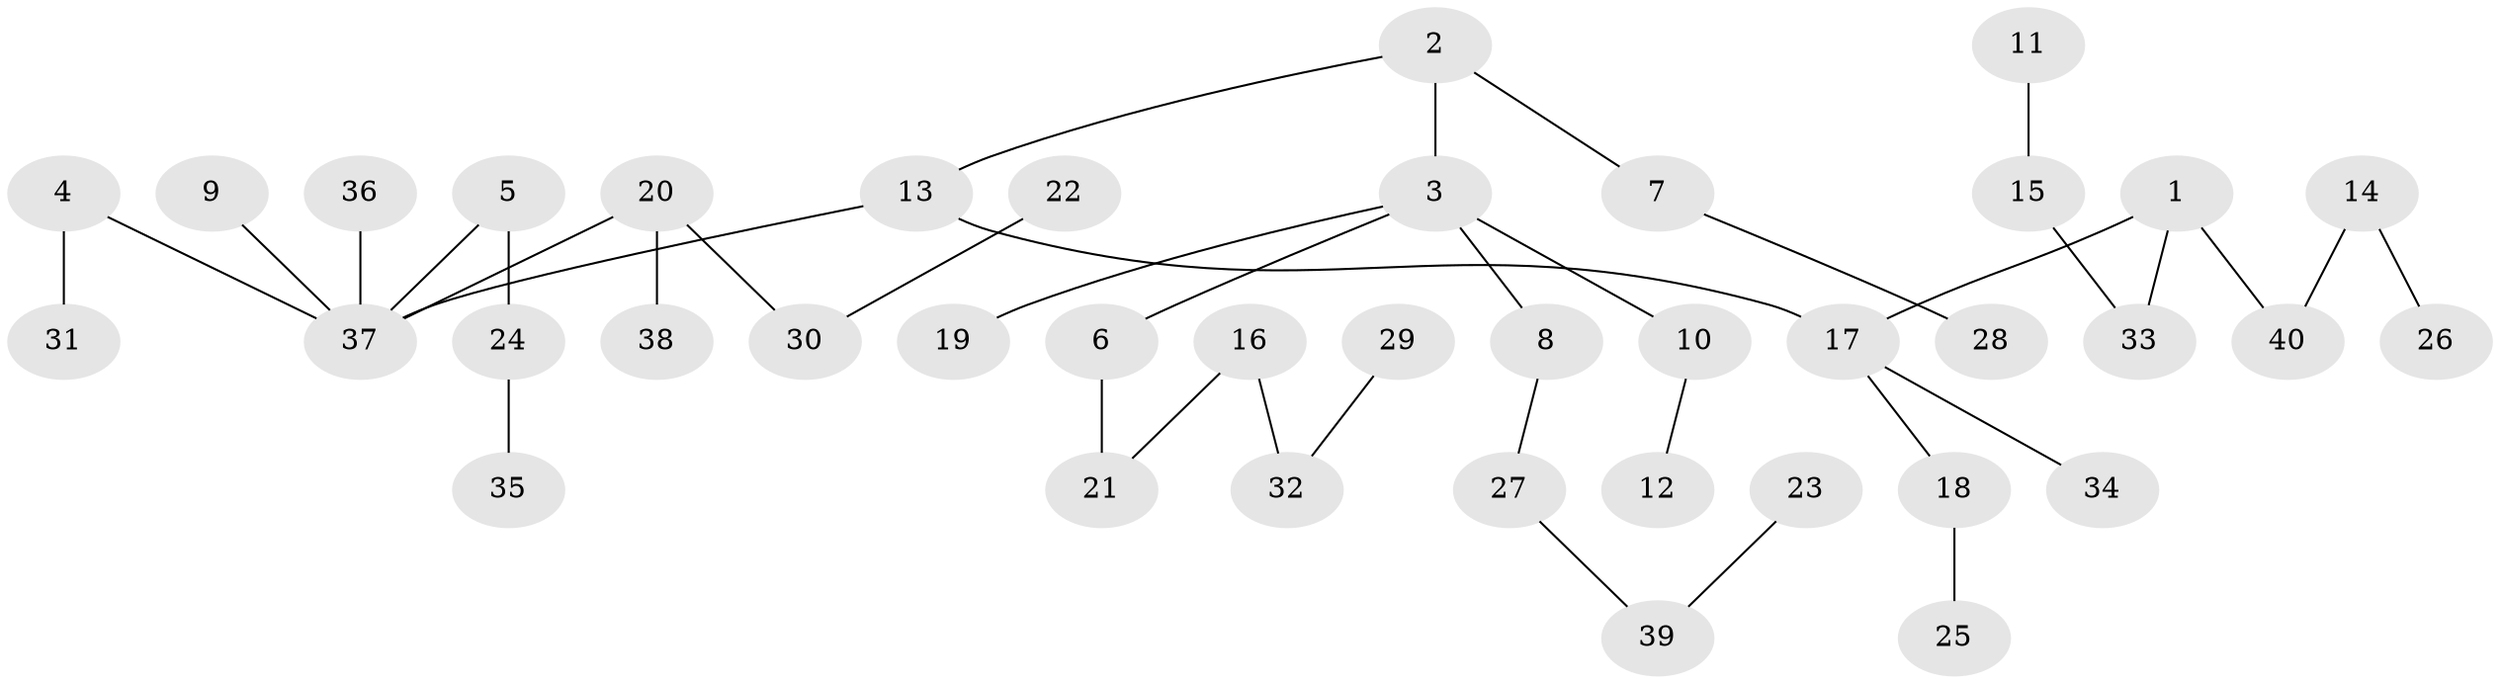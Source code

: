 // original degree distribution, {4: 0.075, 5: 0.0125, 2: 0.225, 3: 0.175, 6: 0.025, 1: 0.4875}
// Generated by graph-tools (version 1.1) at 2025/02/03/09/25 03:02:23]
// undirected, 40 vertices, 39 edges
graph export_dot {
graph [start="1"]
  node [color=gray90,style=filled];
  1;
  2;
  3;
  4;
  5;
  6;
  7;
  8;
  9;
  10;
  11;
  12;
  13;
  14;
  15;
  16;
  17;
  18;
  19;
  20;
  21;
  22;
  23;
  24;
  25;
  26;
  27;
  28;
  29;
  30;
  31;
  32;
  33;
  34;
  35;
  36;
  37;
  38;
  39;
  40;
  1 -- 17 [weight=1.0];
  1 -- 33 [weight=1.0];
  1 -- 40 [weight=1.0];
  2 -- 3 [weight=1.0];
  2 -- 7 [weight=1.0];
  2 -- 13 [weight=1.0];
  3 -- 6 [weight=1.0];
  3 -- 8 [weight=1.0];
  3 -- 10 [weight=1.0];
  3 -- 19 [weight=1.0];
  4 -- 31 [weight=1.0];
  4 -- 37 [weight=1.0];
  5 -- 24 [weight=1.0];
  5 -- 37 [weight=1.0];
  6 -- 21 [weight=1.0];
  7 -- 28 [weight=1.0];
  8 -- 27 [weight=1.0];
  9 -- 37 [weight=1.0];
  10 -- 12 [weight=1.0];
  11 -- 15 [weight=1.0];
  13 -- 17 [weight=1.0];
  13 -- 37 [weight=1.0];
  14 -- 26 [weight=1.0];
  14 -- 40 [weight=1.0];
  15 -- 33 [weight=1.0];
  16 -- 21 [weight=1.0];
  16 -- 32 [weight=1.0];
  17 -- 18 [weight=1.0];
  17 -- 34 [weight=1.0];
  18 -- 25 [weight=1.0];
  20 -- 30 [weight=1.0];
  20 -- 37 [weight=1.0];
  20 -- 38 [weight=1.0];
  22 -- 30 [weight=1.0];
  23 -- 39 [weight=1.0];
  24 -- 35 [weight=1.0];
  27 -- 39 [weight=1.0];
  29 -- 32 [weight=1.0];
  36 -- 37 [weight=1.0];
}
